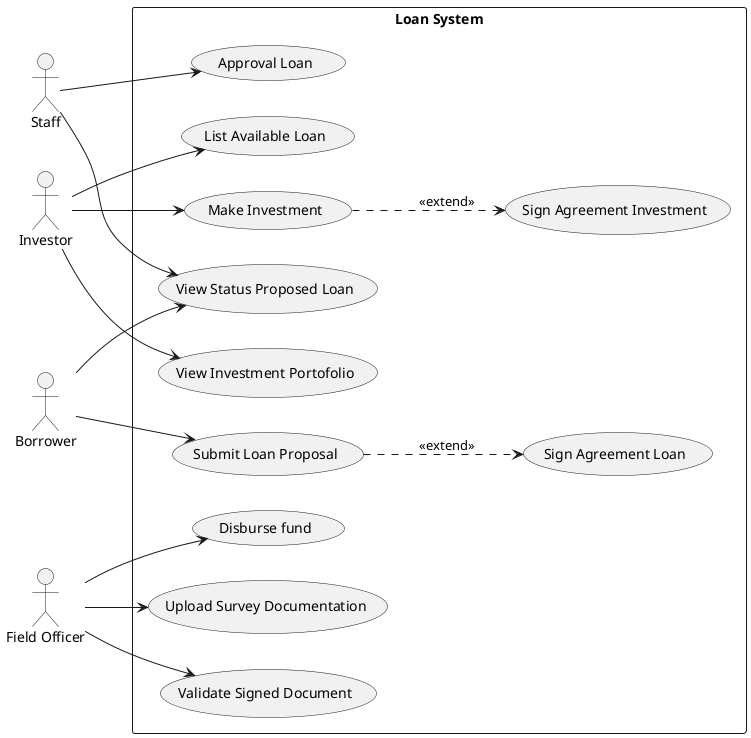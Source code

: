 @startuml velocity_team
left to right direction
actor "Staff" as staff
actor "Investor" as investor
actor "Borrower" as borrower
actor "Field Officer" as fieldOfficer


rectangle system as "Loan System" {
  usecase "Submit Loan Proposal" as proposeLoan
  usecase "View Status Proposed Loan" as statusLoan
  usecase "Approval Loan" as approvalLoan
  usecase "Disburse fund" as disbursement
  usecase "Sign Agreement Loan" as signLoan
  usecase "List Available Loan" as loan
  usecase "Make Investment" as loanInvest
  usecase "Upload Survey Documentation" as inputDocVis
  usecase "Validate Signed Document" as validateSignDoc
  usecase "Sign Agreement Investment" as SignInvestment
  usecase "View Investment Portofolio" as viewPorto
}

borrower --> proposeLoan
proposeLoan ..> signLoan: <<extend>>
borrower --> statusLoan
staff --> statusLoan
staff --> approvalLoan
fieldOfficer --> disbursement
fieldOfficer --> validateSignDoc
investor --> loan
investor --> viewPorto
investor --> loanInvest
loanInvest ..> SignInvestment : <<extend>>
fieldOfficer --> inputDocVis


@enduml

